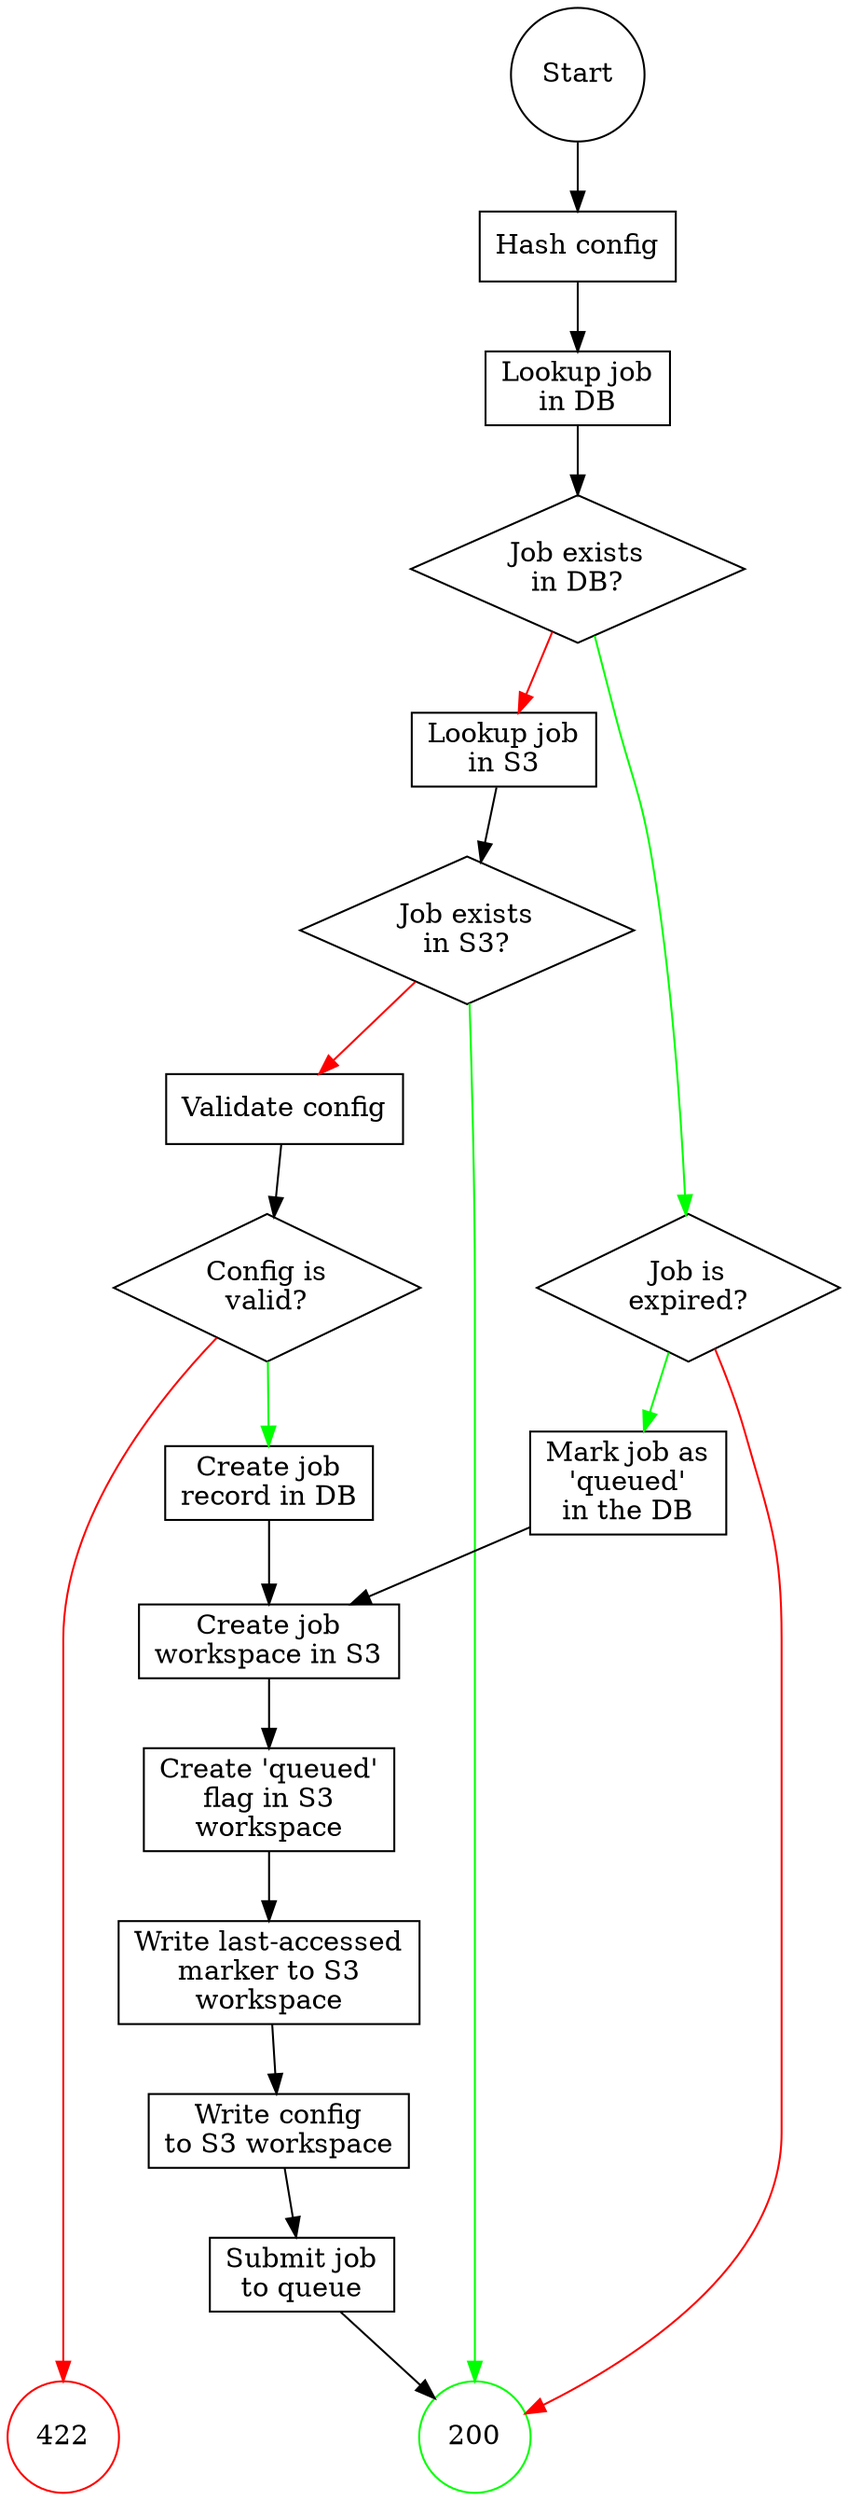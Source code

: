 digraph {
  node [shape=rect]

  Start        [shape=circle]
  HashConfig   [label="Hash config"]
  DBLookup     [label="Lookup job\nin DB"]
  DBJobExists  [label="Job exists\nin DB?", shape=diamond]
  S3Lookup     [label="Lookup job\nin S3"]
  S3JobExists  [label="Job exists\nin S3?", shape=diamond]
  DBJobExpired [label="Job is\nexpired?", shape=diamond]
  CreateDBJob  [label="Create job\nrecord in DB"]
  CreateS3WS   [label="Create job\nworkspace in S3"]
  CreateQFlag  [label="Create 'queued'\nflag in S3\nworkspace"]
  WrLastAccess [label="Write last-accessed\nmarker to S3\nworkspace"]
  MarkDBQueued [label="Mark job as\n'queued'\nin the DB"]
  ValidConfig  [label="Validate config"]
  IsValid      [label="Config is\nvalid?", shape=diamond]
  WriteConfig  [label="Write config\nto S3 workspace"]
  Submit2Queue [label="Submit job\nto queue"]
  200          [shape=circle, color=green]
  422          [shape=circle, color=red]

  Start       -> HashConfig
  HashConfig  -> DBLookup
  DBLookup    -> DBJobExists

  DBJobExists -> DBJobExpired [color=green]
  DBJobExists -> S3Lookup     [color=red]

  DBJobExpired -> MarkDBQueued [color=green]
  DBJobExpired -> 200          [color=red]

  S3Lookup -> S3JobExists

  S3JobExists -> 200         [color=green]
  S3JobExists -> ValidConfig [color=red]

  ValidConfig -> IsValid

  IsValid -> CreateDBJob [color=green]
  IsValid -> 422         [color=red]

  CreateDBJob  -> CreateS3WS
  MarkDBQueued -> CreateS3WS
  CreateS3WS   -> CreateQFlag
  CreateQFlag  -> WrLastAccess
  WrLastAccess -> WriteConfig
  WriteConfig  -> Submit2Queue
  Submit2Queue -> 200

  { rank=same; 200; 422 }
}
